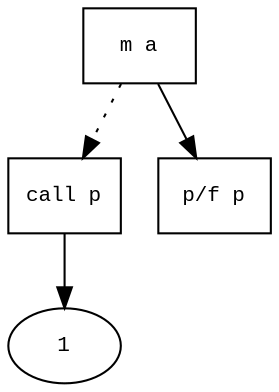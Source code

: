 digraph AST {
  graph [fontname="Times New Roman",fontsize=10];
  node  [fontname="Courier New",fontsize=10];
  edge  [fontname="Times New Roman",fontsize=10];

  node0 [label="m a",shape=box];
  node5 [label="call p",shape=box];
  node6 [label="1",shape=ellipse];
  node5->node6;
  node0 -> node5 [style=dotted];
  node3 [label="p/f p",shape=box];
  node0 -> node3;
}
